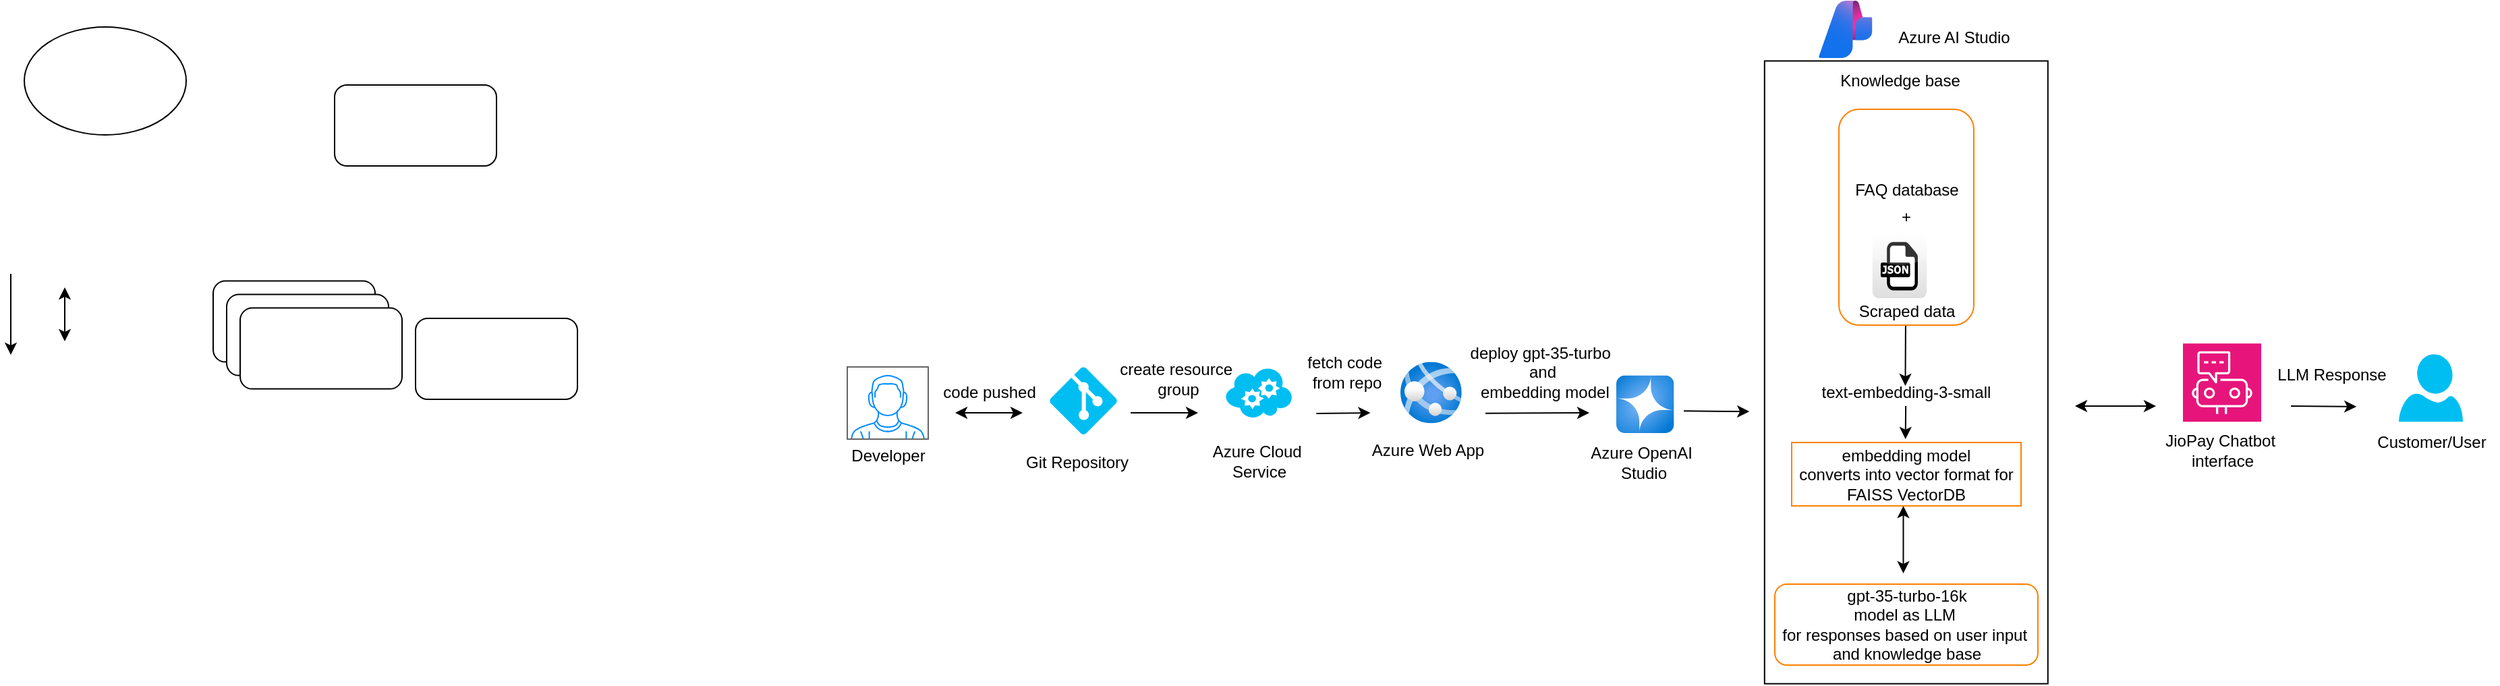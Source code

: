 <mxfile version="26.2.12">
  <diagram name="Page-1" id="rs0x-LpD98E24N9XcT3G">
    <mxGraphModel dx="2714" dy="457" grid="1" gridSize="10" guides="1" tooltips="1" connect="1" arrows="1" fold="1" page="1" pageScale="1" pageWidth="850" pageHeight="1100" math="0" shadow="0">
      <root>
        <mxCell id="0" />
        <mxCell id="1" parent="0" />
        <mxCell id="ARAftMaF4hyVmaGLrcOy-3" value="" style="verticalLabelPosition=bottom;html=1;verticalAlign=top;align=center;strokeColor=none;fillColor=#00BEF2;shape=mxgraph.azure.cloud_service;" parent="1" vertex="1">
          <mxGeometry x="-650" y="449" width="50" height="38" as="geometry" />
        </mxCell>
        <mxCell id="ARAftMaF4hyVmaGLrcOy-4" value="" style="verticalLabelPosition=bottom;html=1;verticalAlign=top;align=center;strokeColor=none;fillColor=#00BEF2;shape=mxgraph.azure.git_repository;" parent="1" vertex="1">
          <mxGeometry x="-780" y="449" width="50" height="50" as="geometry" />
        </mxCell>
        <mxCell id="ARAftMaF4hyVmaGLrcOy-6" value="" style="verticalLabelPosition=bottom;html=1;verticalAlign=top;align=center;strokeColor=none;fillColor=#00BEF2;shape=mxgraph.azure.user;" parent="1" vertex="1">
          <mxGeometry x="220" y="439.62" width="47.5" height="50" as="geometry" />
        </mxCell>
        <mxCell id="ARAftMaF4hyVmaGLrcOy-8" value="" style="image;aspect=fixed;html=1;points=[];align=center;fontSize=12;image=img/lib/azure2/ai_machine_learning/Azure_OpenAI.svg;" parent="1" vertex="1">
          <mxGeometry x="-360" y="455.25" width="42.75" height="42.75" as="geometry" />
        </mxCell>
        <mxCell id="ARAftMaF4hyVmaGLrcOy-10" value="Azure Web App" style="text;html=1;align=center;verticalAlign=middle;resizable=0;points=[];autosize=1;strokeColor=none;fillColor=none;" parent="1" vertex="1">
          <mxGeometry x="-555.0" y="496" width="110" height="30" as="geometry" />
        </mxCell>
        <mxCell id="ARAftMaF4hyVmaGLrcOy-11" value="Azure OpenAI&amp;nbsp;&lt;div&gt;Studio&lt;/div&gt;" style="text;html=1;align=center;verticalAlign=middle;resizable=0;points=[];autosize=1;strokeColor=none;fillColor=none;" parent="1" vertex="1">
          <mxGeometry x="-390" y="500" width="100" height="40" as="geometry" />
        </mxCell>
        <mxCell id="ARAftMaF4hyVmaGLrcOy-18" value="Git Repository" style="text;html=1;align=center;verticalAlign=middle;resizable=0;points=[];autosize=1;strokeColor=none;fillColor=none;" parent="1" vertex="1">
          <mxGeometry x="-810" y="505" width="100" height="30" as="geometry" />
        </mxCell>
        <mxCell id="ARAftMaF4hyVmaGLrcOy-19" value="Azure Cloud&amp;nbsp;&lt;div&gt;Service&lt;/div&gt;" style="text;html=1;align=center;verticalAlign=middle;resizable=0;points=[];autosize=1;strokeColor=none;fillColor=none;" parent="1" vertex="1">
          <mxGeometry x="-670" y="499" width="90" height="40" as="geometry" />
        </mxCell>
        <mxCell id="ARAftMaF4hyVmaGLrcOy-21" value="" style="sketch=0;points=[[0,0,0],[0.25,0,0],[0.5,0,0],[0.75,0,0],[1,0,0],[0,1,0],[0.25,1,0],[0.5,1,0],[0.75,1,0],[1,1,0],[0,0.25,0],[0,0.5,0],[0,0.75,0],[1,0.25,0],[1,0.5,0],[1,0.75,0]];points=[[0,0,0],[0.25,0,0],[0.5,0,0],[0.75,0,0],[1,0,0],[0,1,0],[0.25,1,0],[0.5,1,0],[0.75,1,0],[1,1,0],[0,0.25,0],[0,0.5,0],[0,0.75,0],[1,0.25,0],[1,0.5,0],[1,0.75,0]];outlineConnect=0;fontColor=#232F3E;fillColor=#E7157B;strokeColor=#ffffff;dashed=0;verticalLabelPosition=bottom;verticalAlign=top;align=center;html=1;fontSize=12;fontStyle=0;aspect=fixed;shape=mxgraph.aws4.resourceIcon;resIcon=mxgraph.aws4.chatbot;" parent="1" vertex="1">
          <mxGeometry x="60" y="431.62" width="58" height="58" as="geometry" />
        </mxCell>
        <mxCell id="ARAftMaF4hyVmaGLrcOy-24" value="JioPay&amp;nbsp;&lt;span style=&quot;background-color: initial;&quot;&gt;Chatbot&amp;nbsp;&lt;/span&gt;&lt;div&gt;&lt;span style=&quot;background-color: initial;&quot;&gt;interface&lt;/span&gt;&lt;/div&gt;" style="text;html=1;align=center;verticalAlign=middle;resizable=0;points=[];autosize=1;strokeColor=none;fillColor=none;" parent="1" vertex="1">
          <mxGeometry x="34" y="490.69" width="110" height="40" as="geometry" />
        </mxCell>
        <mxCell id="ARAftMaF4hyVmaGLrcOy-28" value="" style="verticalLabelPosition=bottom;shadow=0;dashed=0;align=center;html=1;verticalAlign=top;strokeWidth=1;shape=mxgraph.mockup.containers.userMale;strokeColor=#666666;strokeColor2=#008cff;" parent="1" vertex="1">
          <mxGeometry x="-930" y="449" width="60" height="53.5" as="geometry" />
        </mxCell>
        <mxCell id="ARAftMaF4hyVmaGLrcOy-29" value="Developer" style="text;html=1;align=center;verticalAlign=middle;resizable=0;points=[];autosize=1;strokeColor=none;fillColor=none;" parent="1" vertex="1">
          <mxGeometry x="-940" y="500" width="80" height="30" as="geometry" />
        </mxCell>
        <mxCell id="ARAftMaF4hyVmaGLrcOy-31" value="Customer/User" style="text;html=1;align=center;verticalAlign=middle;resizable=0;points=[];autosize=1;strokeColor=none;fillColor=none;" parent="1" vertex="1">
          <mxGeometry x="193.75" y="489.62" width="100" height="30" as="geometry" />
        </mxCell>
        <mxCell id="ARAftMaF4hyVmaGLrcOy-43" value="code pushed" style="text;html=1;align=center;verticalAlign=middle;resizable=0;points=[];autosize=1;strokeColor=none;fillColor=none;" parent="1" vertex="1">
          <mxGeometry x="-870" y="453" width="90" height="30" as="geometry" />
        </mxCell>
        <mxCell id="ARAftMaF4hyVmaGLrcOy-48" value="" style="endArrow=classic;html=1;rounded=0;" parent="1" edge="1">
          <mxGeometry width="50" height="50" relative="1" as="geometry">
            <mxPoint x="-720" y="483" as="sourcePoint" />
            <mxPoint x="-670" y="483" as="targetPoint" />
          </mxGeometry>
        </mxCell>
        <mxCell id="ARAftMaF4hyVmaGLrcOy-51" value="create resource&amp;nbsp;&lt;div&gt;group&lt;/div&gt;" style="text;html=1;align=center;verticalAlign=middle;resizable=0;points=[];autosize=1;strokeColor=none;fillColor=none;" parent="1" vertex="1">
          <mxGeometry x="-740" y="438" width="110" height="40" as="geometry" />
        </mxCell>
        <mxCell id="ARAftMaF4hyVmaGLrcOy-53" value="" style="endArrow=classic;html=1;rounded=0;" parent="1" edge="1">
          <mxGeometry width="50" height="50" relative="1" as="geometry">
            <mxPoint x="-457" y="483.33" as="sourcePoint" />
            <mxPoint x="-380" y="483" as="targetPoint" />
          </mxGeometry>
        </mxCell>
        <mxCell id="ARAftMaF4hyVmaGLrcOy-54" value="deploy gpt-35-turbo&amp;nbsp;&lt;div&gt;and&lt;/div&gt;&lt;div&gt;&amp;nbsp;embedding model&lt;/div&gt;" style="text;html=1;align=center;verticalAlign=middle;resizable=0;points=[];autosize=1;strokeColor=none;fillColor=none;" parent="1" vertex="1">
          <mxGeometry x="-480" y="423" width="130" height="60" as="geometry" />
        </mxCell>
        <mxCell id="ARAftMaF4hyVmaGLrcOy-60" value="" style="endArrow=classic;html=1;rounded=0;" parent="1" edge="1">
          <mxGeometry width="50" height="50" relative="1" as="geometry">
            <mxPoint x="-310" y="481.67" as="sourcePoint" />
            <mxPoint x="-261.38" y="482.05" as="targetPoint" />
          </mxGeometry>
        </mxCell>
        <mxCell id="ARAftMaF4hyVmaGLrcOy-62" value="" style="image;aspect=fixed;html=1;points=[];align=center;fontSize=12;image=img/lib/azure2/app_services/App_Services.svg;" parent="1" vertex="1">
          <mxGeometry x="-520" y="445.31" width="45.38" height="45.38" as="geometry" />
        </mxCell>
        <mxCell id="ARAftMaF4hyVmaGLrcOy-64" value="" style="endArrow=classic;html=1;rounded=0;" parent="1" edge="1">
          <mxGeometry width="50" height="50" relative="1" as="geometry">
            <mxPoint x="-582.31" y="483.47" as="sourcePoint" />
            <mxPoint x="-542.31" y="483" as="targetPoint" />
          </mxGeometry>
        </mxCell>
        <mxCell id="ARAftMaF4hyVmaGLrcOy-76" value="fetch code&amp;nbsp;&lt;div&gt;from repo&lt;/div&gt;" style="text;html=1;align=center;verticalAlign=middle;resizable=0;points=[];autosize=1;strokeColor=none;fillColor=none;" parent="1" vertex="1">
          <mxGeometry x="-600" y="433" width="80" height="40" as="geometry" />
        </mxCell>
        <mxCell id="ARAftMaF4hyVmaGLrcOy-83" value="&lt;div&gt;&lt;br&gt;&lt;/div&gt;&lt;div&gt;&lt;br&gt;&lt;/div&gt;&lt;div&gt;text-embedding-3-small&lt;/div&gt;" style="rounded=0;whiteSpace=wrap;html=1;" parent="1" vertex="1">
          <mxGeometry x="-250.1" y="222.19" width="210" height="461.63" as="geometry" />
        </mxCell>
        <mxCell id="ARAftMaF4hyVmaGLrcOy-84" value="" style="endArrow=classic;html=1;rounded=0;" parent="1" edge="1">
          <mxGeometry width="50" height="50" relative="1" as="geometry">
            <mxPoint x="-145.54" y="418" as="sourcePoint" />
            <mxPoint x="-145.77" y="463" as="targetPoint" />
          </mxGeometry>
        </mxCell>
        <mxCell id="ARAftMaF4hyVmaGLrcOy-85" value="+" style="rounded=1;whiteSpace=wrap;html=1;strokeColor=#FF8000;" parent="1" vertex="1">
          <mxGeometry x="-195" y="258" width="100" height="160" as="geometry" />
        </mxCell>
        <mxCell id="ARAftMaF4hyVmaGLrcOy-86" value="" style="shape=image;html=1;verticalAlign=top;verticalLabelPosition=bottom;labelBackgroundColor=#ffffff;imageAspect=0;aspect=fixed;image=https://cdn3.iconfinder.com/data/icons/cad-database-presentation-spreadsheet-vector-fil-2/512/7-128.png" parent="1" vertex="1">
          <mxGeometry x="-165.1" y="263" width="40" height="40" as="geometry" />
        </mxCell>
        <mxCell id="ARAftMaF4hyVmaGLrcOy-87" value="FAQ database" style="text;html=1;align=center;verticalAlign=middle;resizable=0;points=[];autosize=1;strokeColor=none;fillColor=none;" parent="1" vertex="1">
          <mxGeometry x="-195.1" y="303" width="100" height="30" as="geometry" />
        </mxCell>
        <mxCell id="ARAftMaF4hyVmaGLrcOy-88" value="" style="dashed=0;outlineConnect=0;html=1;align=center;labelPosition=center;verticalLabelPosition=bottom;verticalAlign=top;shape=mxgraph.webicons.json;gradientColor=#DFDEDE" parent="1" vertex="1">
          <mxGeometry x="-170.1" y="350" width="40.2" height="48" as="geometry" />
        </mxCell>
        <mxCell id="ARAftMaF4hyVmaGLrcOy-89" value="Scraped data" style="text;html=1;align=center;verticalAlign=middle;resizable=0;points=[];autosize=1;strokeColor=none;fillColor=none;" parent="1" vertex="1">
          <mxGeometry x="-190.1" y="393" width="90" height="30" as="geometry" />
        </mxCell>
        <mxCell id="ARAftMaF4hyVmaGLrcOy-90" value="Knowledge base" style="text;html=1;align=center;verticalAlign=middle;resizable=0;points=[];autosize=1;strokeColor=none;fillColor=none;" parent="1" vertex="1">
          <mxGeometry x="-205" y="222.19" width="110" height="30" as="geometry" />
        </mxCell>
        <mxCell id="ARAftMaF4hyVmaGLrcOy-91" value="" style="endArrow=classic;startArrow=classic;html=1;rounded=0;" parent="1" edge="1">
          <mxGeometry width="50" height="50" relative="1" as="geometry">
            <mxPoint x="-147.25" y="602" as="sourcePoint" />
            <mxPoint x="-147.25" y="552" as="targetPoint" />
          </mxGeometry>
        </mxCell>
        <mxCell id="ARAftMaF4hyVmaGLrcOy-94" value="&lt;span style=&quot;text-wrap-mode: nowrap;&quot;&gt;embedding model&lt;/span&gt;&lt;div style=&quot;text-wrap-mode: nowrap;&quot;&gt;&amp;nbsp;converts into&amp;nbsp;&lt;span style=&quot;background-color: initial;&quot;&gt;vector format for&amp;nbsp;&lt;/span&gt;&lt;/div&gt;&lt;div style=&quot;text-wrap-mode: nowrap;&quot;&gt;FAISS VectorDB&lt;/div&gt;" style="rounded=0;whiteSpace=wrap;html=1;strokeColor=#FF8000;" parent="1" vertex="1">
          <mxGeometry x="-230" y="505" width="170" height="47" as="geometry" />
        </mxCell>
        <mxCell id="ARAftMaF4hyVmaGLrcOy-95" value="&lt;span style=&quot;text-wrap-mode: nowrap;&quot;&gt;gpt-35-turbo-16k&lt;/span&gt;&lt;div style=&quot;text-wrap-mode: nowrap;&quot;&gt;model as LLM&amp;nbsp;&lt;/div&gt;&lt;div style=&quot;text-wrap-mode: nowrap;&quot;&gt;for responses based on user input&amp;nbsp;&lt;/div&gt;&lt;div style=&quot;text-wrap-mode: nowrap;&quot;&gt;and knowledge base&lt;/div&gt;" style="rounded=1;whiteSpace=wrap;html=1;strokeColor=#FF8000;" parent="1" vertex="1">
          <mxGeometry x="-242.5" y="610" width="195" height="60" as="geometry" />
        </mxCell>
        <mxCell id="ARAftMaF4hyVmaGLrcOy-97" value="" style="endArrow=classic;startArrow=classic;html=1;rounded=0;" parent="1" edge="1">
          <mxGeometry width="50" height="50" relative="1" as="geometry">
            <mxPoint x="-20" y="478" as="sourcePoint" />
            <mxPoint x="40" y="478" as="targetPoint" />
          </mxGeometry>
        </mxCell>
        <mxCell id="ARAftMaF4hyVmaGLrcOy-99" value="" style="endArrow=classic;html=1;rounded=0;" parent="1" edge="1">
          <mxGeometry width="50" height="50" relative="1" as="geometry">
            <mxPoint x="-145.44" y="478" as="sourcePoint" />
            <mxPoint x="-145.67" y="502.5" as="targetPoint" />
          </mxGeometry>
        </mxCell>
        <mxCell id="ARAftMaF4hyVmaGLrcOy-100" value="Azure AI Studio" style="text;html=1;align=center;verticalAlign=middle;resizable=0;points=[];autosize=1;strokeColor=none;fillColor=none;" parent="1" vertex="1">
          <mxGeometry x="-165.1" y="190" width="110" height="30" as="geometry" />
        </mxCell>
        <mxCell id="ARAftMaF4hyVmaGLrcOy-101" value="" style="image;aspect=fixed;html=1;points=[];align=center;fontSize=12;image=img/lib/azure2/ai_machine_learning/AI_Studio.svg;" parent="1" vertex="1">
          <mxGeometry x="-210.1" y="177.5" width="40" height="42.5" as="geometry" />
        </mxCell>
        <mxCell id="ARAftMaF4hyVmaGLrcOy-103" value="" style="endArrow=classic;html=1;rounded=0;" parent="1" edge="1">
          <mxGeometry width="50" height="50" relative="1" as="geometry">
            <mxPoint x="140" y="478.0" as="sourcePoint" />
            <mxPoint x="188.62" y="478.38" as="targetPoint" />
          </mxGeometry>
        </mxCell>
        <mxCell id="ARAftMaF4hyVmaGLrcOy-104" value="LLM Response" style="text;html=1;align=center;verticalAlign=middle;resizable=0;points=[];autosize=1;strokeColor=none;fillColor=none;" parent="1" vertex="1">
          <mxGeometry x="120" y="439.62" width="100" height="30" as="geometry" />
        </mxCell>
        <mxCell id="qQ5h5TGhPIcy1uWMRg8d-1" value="" style="endArrow=classic;startArrow=classic;html=1;rounded=0;" parent="1" edge="1">
          <mxGeometry width="50" height="50" relative="1" as="geometry">
            <mxPoint x="-850" y="483" as="sourcePoint" />
            <mxPoint x="-800" y="483" as="targetPoint" />
          </mxGeometry>
        </mxCell>
        <mxCell id="IU6nLcrhA1wAp90pYbTE-1" value="" style="rounded=1;whiteSpace=wrap;html=1;" parent="1" vertex="1">
          <mxGeometry x="-1310" y="240" width="120" height="60" as="geometry" />
        </mxCell>
        <mxCell id="IU6nLcrhA1wAp90pYbTE-2" value="" style="ellipse;whiteSpace=wrap;html=1;" parent="1" vertex="1">
          <mxGeometry x="-1540" y="197" width="120" height="80" as="geometry" />
        </mxCell>
        <mxCell id="IU6nLcrhA1wAp90pYbTE-3" value="" style="endArrow=classic;startArrow=classic;html=1;rounded=0;" parent="1" edge="1">
          <mxGeometry width="50" height="50" relative="1" as="geometry">
            <mxPoint x="-1510" y="390" as="sourcePoint" />
            <mxPoint x="-1510" y="430" as="targetPoint" />
          </mxGeometry>
        </mxCell>
        <mxCell id="IU6nLcrhA1wAp90pYbTE-4" value="" style="endArrow=classic;html=1;rounded=0;" parent="1" edge="1">
          <mxGeometry width="50" height="50" relative="1" as="geometry">
            <mxPoint x="-1550" y="380" as="sourcePoint" />
            <mxPoint x="-1550" y="440" as="targetPoint" />
          </mxGeometry>
        </mxCell>
        <mxCell id="IU6nLcrhA1wAp90pYbTE-5" value="" style="rounded=1;whiteSpace=wrap;html=1;" parent="1" vertex="1">
          <mxGeometry x="-1400" y="385.31" width="120" height="60" as="geometry" />
        </mxCell>
        <mxCell id="IU6nLcrhA1wAp90pYbTE-6" value="" style="rounded=1;whiteSpace=wrap;html=1;" parent="1" vertex="1">
          <mxGeometry x="-1390" y="395.31" width="120" height="60" as="geometry" />
        </mxCell>
        <mxCell id="IU6nLcrhA1wAp90pYbTE-7" value="" style="rounded=1;whiteSpace=wrap;html=1;" parent="1" vertex="1">
          <mxGeometry x="-1380" y="405.31" width="120" height="60" as="geometry" />
        </mxCell>
        <mxCell id="IU6nLcrhA1wAp90pYbTE-8" value="" style="rounded=1;whiteSpace=wrap;html=1;" parent="1" vertex="1">
          <mxGeometry x="-1250" y="413" width="120" height="60" as="geometry" />
        </mxCell>
      </root>
    </mxGraphModel>
  </diagram>
</mxfile>
